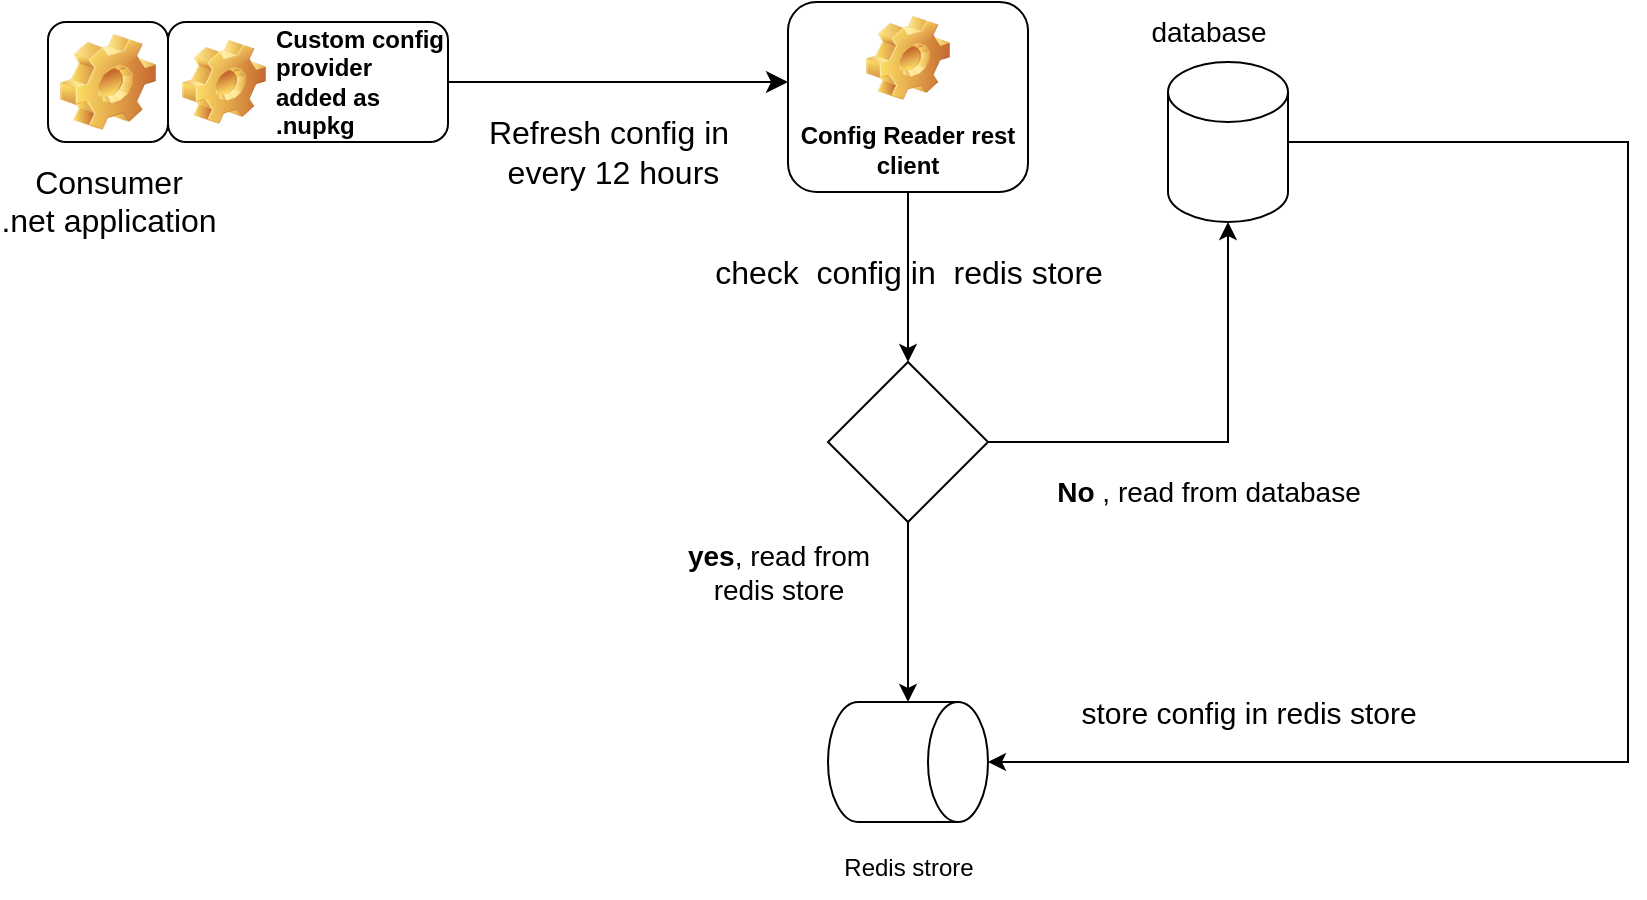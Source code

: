 <mxfile version="22.0.4" type="device">
  <diagram name="Page-1" id="msUtNX0Dq1Pr3UJCemL_">
    <mxGraphModel dx="1434" dy="729" grid="1" gridSize="10" guides="1" tooltips="1" connect="1" arrows="1" fold="1" page="1" pageScale="1" pageWidth="850" pageHeight="1100" math="0" shadow="0">
      <root>
        <mxCell id="0" />
        <mxCell id="1" parent="0" />
        <mxCell id="WabbFey5wYb1l7bOqxb2-1" value="&lt;font style=&quot;font-size: 16px;&quot;&gt;Consumer &lt;br&gt;.net application&lt;/font&gt;" style="icon;html=1;image=img/clipart/Gear_128x128.png" vertex="1" parent="1">
          <mxGeometry x="40" y="300" width="60" height="60" as="geometry" />
        </mxCell>
        <mxCell id="WabbFey5wYb1l7bOqxb2-3" value="Custom config provider added as .nupkg" style="label;whiteSpace=wrap;html=1;image=img/clipart/Gear_128x128.png" vertex="1" parent="1">
          <mxGeometry x="100" y="300" width="140" height="60" as="geometry" />
        </mxCell>
        <mxCell id="WabbFey5wYb1l7bOqxb2-7" value="" style="edgeStyle=elbowEdgeStyle;elbow=horizontal;endArrow=classic;html=1;curved=0;rounded=0;endSize=8;startSize=8;exitX=1;exitY=0.5;exitDx=0;exitDy=0;" edge="1" parent="1" source="WabbFey5wYb1l7bOqxb2-3">
          <mxGeometry width="50" height="50" relative="1" as="geometry">
            <mxPoint x="340" y="330" as="sourcePoint" />
            <mxPoint x="410" y="330" as="targetPoint" />
          </mxGeometry>
        </mxCell>
        <mxCell id="WabbFey5wYb1l7bOqxb2-12" style="edgeStyle=orthogonalEdgeStyle;rounded=0;orthogonalLoop=1;jettySize=auto;html=1;exitX=0.5;exitY=1;exitDx=0;exitDy=0;entryX=0.5;entryY=0;entryDx=0;entryDy=0;" edge="1" parent="1" source="WabbFey5wYb1l7bOqxb2-8" target="WabbFey5wYb1l7bOqxb2-11">
          <mxGeometry relative="1" as="geometry" />
        </mxCell>
        <mxCell id="WabbFey5wYb1l7bOqxb2-8" value="Config Reader rest client" style="label;whiteSpace=wrap;html=1;align=center;verticalAlign=bottom;spacingLeft=0;spacingBottom=4;imageAlign=center;imageVerticalAlign=top;image=img/clipart/Gear_128x128.png" vertex="1" parent="1">
          <mxGeometry x="410" y="290" width="120" height="95" as="geometry" />
        </mxCell>
        <mxCell id="WabbFey5wYb1l7bOqxb2-9" value="&lt;font style=&quot;font-size: 16px;&quot;&gt;Refresh config in&lt;br&gt;&amp;nbsp;every 12 hours&lt;/font&gt;" style="text;html=1;align=center;verticalAlign=middle;resizable=0;points=[];autosize=1;strokeColor=none;fillColor=none;" vertex="1" parent="1">
          <mxGeometry x="250" y="340" width="140" height="50" as="geometry" />
        </mxCell>
        <mxCell id="WabbFey5wYb1l7bOqxb2-14" style="edgeStyle=orthogonalEdgeStyle;rounded=0;orthogonalLoop=1;jettySize=auto;html=1;exitX=0.5;exitY=1;exitDx=0;exitDy=0;entryX=0;entryY=0.5;entryDx=0;entryDy=0;entryPerimeter=0;" edge="1" parent="1" source="WabbFey5wYb1l7bOqxb2-11" target="WabbFey5wYb1l7bOqxb2-16">
          <mxGeometry relative="1" as="geometry">
            <mxPoint x="290" y="510" as="targetPoint" />
          </mxGeometry>
        </mxCell>
        <mxCell id="WabbFey5wYb1l7bOqxb2-11" value="" style="rhombus;whiteSpace=wrap;html=1;" vertex="1" parent="1">
          <mxGeometry x="430" y="470" width="80" height="80" as="geometry" />
        </mxCell>
        <mxCell id="WabbFey5wYb1l7bOqxb2-13" value="&lt;font style=&quot;font-size: 16px;&quot;&gt;check&amp;nbsp; config in&amp;nbsp; redis store&lt;/font&gt;" style="text;html=1;align=center;verticalAlign=middle;resizable=0;points=[];autosize=1;strokeColor=none;fillColor=none;" vertex="1" parent="1">
          <mxGeometry x="360" y="410" width="220" height="30" as="geometry" />
        </mxCell>
        <mxCell id="WabbFey5wYb1l7bOqxb2-15" value="&lt;font style=&quot;font-size: 14px;&quot;&gt;&lt;b&gt;yes&lt;/b&gt;, read from &lt;br&gt;redis store&lt;/font&gt;" style="text;html=1;align=center;verticalAlign=middle;resizable=0;points=[];autosize=1;strokeColor=none;fillColor=none;" vertex="1" parent="1">
          <mxGeometry x="350" y="550" width="110" height="50" as="geometry" />
        </mxCell>
        <mxCell id="WabbFey5wYb1l7bOqxb2-16" value="" style="shape=cylinder3;whiteSpace=wrap;html=1;boundedLbl=1;backgroundOutline=1;size=15;direction=south;" vertex="1" parent="1">
          <mxGeometry x="430" y="640" width="80" height="60" as="geometry" />
        </mxCell>
        <mxCell id="WabbFey5wYb1l7bOqxb2-18" value="&lt;font style=&quot;font-size: 14px;&quot;&gt;&lt;b&gt;No&lt;/b&gt; , read from database&lt;/font&gt;" style="text;html=1;align=center;verticalAlign=middle;resizable=0;points=[];autosize=1;strokeColor=none;fillColor=none;rotation=0;" vertex="1" parent="1">
          <mxGeometry x="530" y="520" width="180" height="30" as="geometry" />
        </mxCell>
        <mxCell id="WabbFey5wYb1l7bOqxb2-20" value="" style="shape=cylinder3;whiteSpace=wrap;html=1;boundedLbl=1;backgroundOutline=1;size=15;" vertex="1" parent="1">
          <mxGeometry x="600" y="320" width="60" height="80" as="geometry" />
        </mxCell>
        <mxCell id="WabbFey5wYb1l7bOqxb2-23" value="" style="endArrow=classic;html=1;rounded=0;exitX=1;exitY=0.5;exitDx=0;exitDy=0;entryX=0.5;entryY=1;entryDx=0;entryDy=0;entryPerimeter=0;" edge="1" parent="1" source="WabbFey5wYb1l7bOqxb2-11" target="WabbFey5wYb1l7bOqxb2-20">
          <mxGeometry width="50" height="50" relative="1" as="geometry">
            <mxPoint x="590" y="510" as="sourcePoint" />
            <mxPoint x="640" y="460" as="targetPoint" />
            <Array as="points">
              <mxPoint x="630" y="510" />
            </Array>
          </mxGeometry>
        </mxCell>
        <mxCell id="WabbFey5wYb1l7bOqxb2-25" value="" style="endArrow=classic;html=1;rounded=0;exitX=1;exitY=0.5;exitDx=0;exitDy=0;exitPerimeter=0;entryX=0.5;entryY=0;entryDx=0;entryDy=0;entryPerimeter=0;" edge="1" parent="1" source="WabbFey5wYb1l7bOqxb2-20" target="WabbFey5wYb1l7bOqxb2-16">
          <mxGeometry width="50" height="50" relative="1" as="geometry">
            <mxPoint x="400" y="510" as="sourcePoint" />
            <mxPoint x="450" y="460" as="targetPoint" />
            <Array as="points">
              <mxPoint x="830" y="360" />
              <mxPoint x="830" y="560" />
              <mxPoint x="830" y="670" />
            </Array>
          </mxGeometry>
        </mxCell>
        <mxCell id="WabbFey5wYb1l7bOqxb2-26" value="Redis strore" style="text;html=1;align=center;verticalAlign=middle;resizable=0;points=[];autosize=1;strokeColor=none;fillColor=none;" vertex="1" parent="1">
          <mxGeometry x="425" y="708" width="90" height="30" as="geometry" />
        </mxCell>
        <mxCell id="WabbFey5wYb1l7bOqxb2-27" value="&lt;font style=&quot;font-size: 14px;&quot;&gt;database&lt;/font&gt;" style="text;html=1;align=center;verticalAlign=middle;resizable=0;points=[];autosize=1;strokeColor=none;fillColor=none;" vertex="1" parent="1">
          <mxGeometry x="580" y="290" width="80" height="30" as="geometry" />
        </mxCell>
        <mxCell id="WabbFey5wYb1l7bOqxb2-28" value="&lt;font style=&quot;font-size: 15px;&quot;&gt;store config in redis store&lt;/font&gt;" style="text;html=1;align=center;verticalAlign=middle;resizable=0;points=[];autosize=1;strokeColor=none;fillColor=none;" vertex="1" parent="1">
          <mxGeometry x="545" y="630" width="190" height="30" as="geometry" />
        </mxCell>
      </root>
    </mxGraphModel>
  </diagram>
</mxfile>
